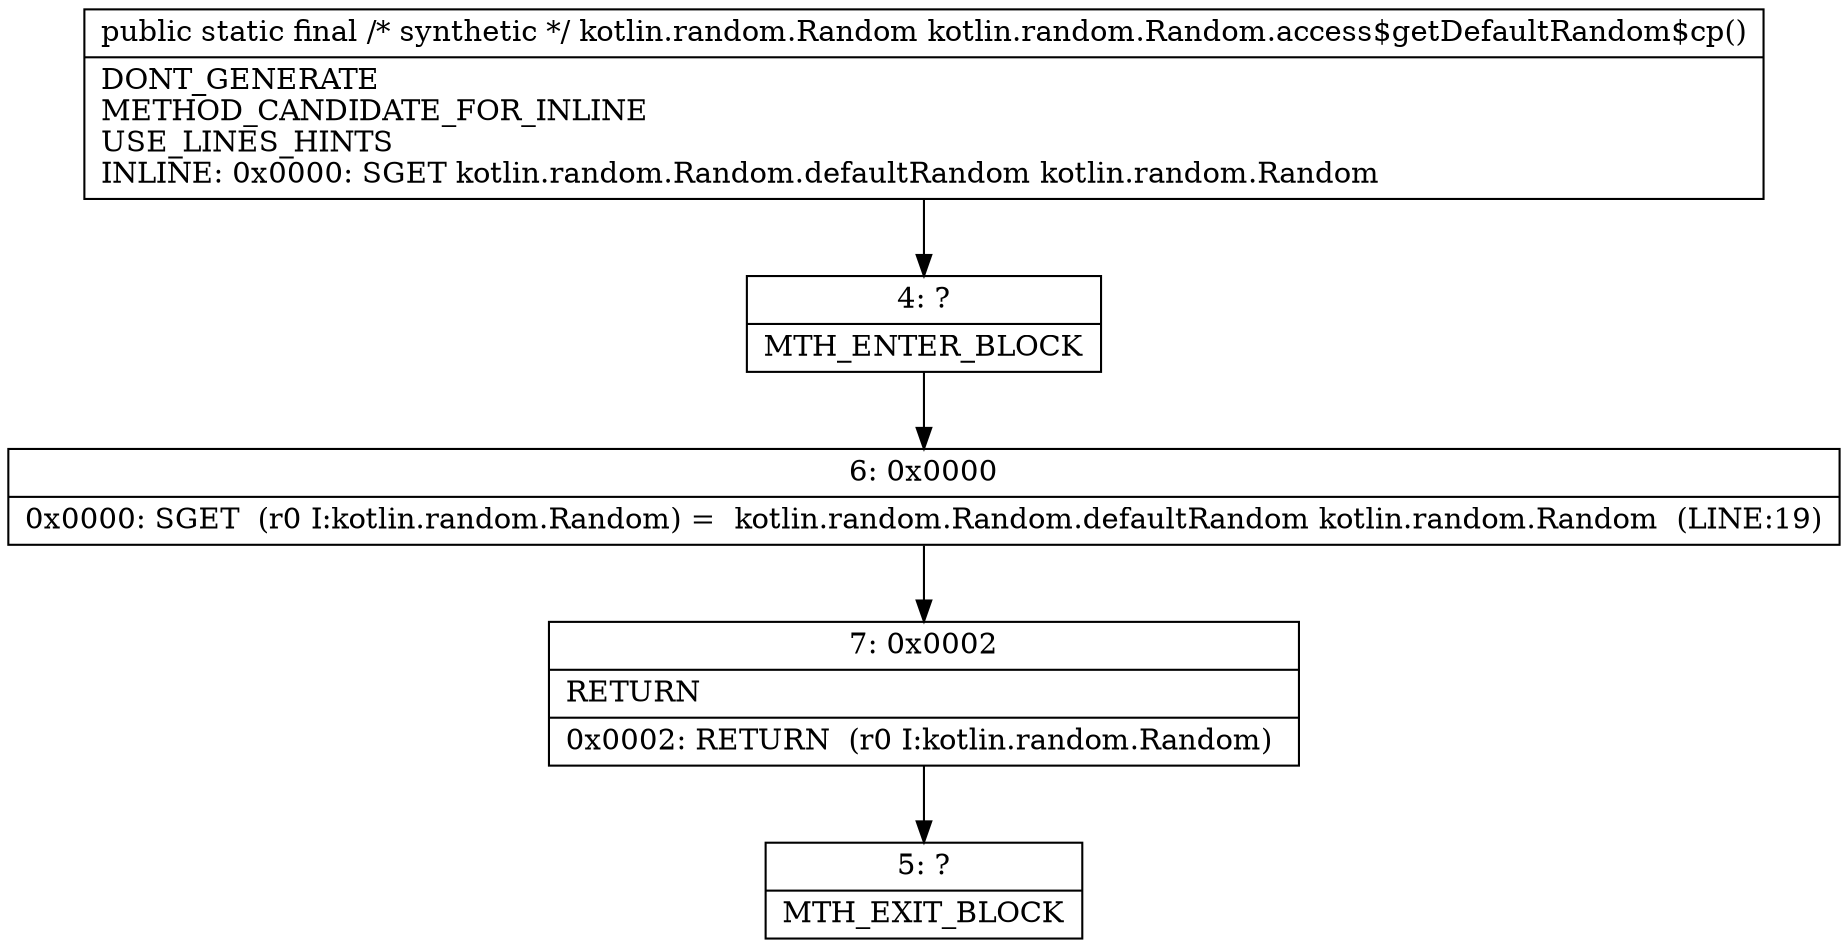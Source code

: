 digraph "CFG forkotlin.random.Random.access$getDefaultRandom$cp()Lkotlin\/random\/Random;" {
Node_4 [shape=record,label="{4\:\ ?|MTH_ENTER_BLOCK\l}"];
Node_6 [shape=record,label="{6\:\ 0x0000|0x0000: SGET  (r0 I:kotlin.random.Random) =  kotlin.random.Random.defaultRandom kotlin.random.Random  (LINE:19)\l}"];
Node_7 [shape=record,label="{7\:\ 0x0002|RETURN\l|0x0002: RETURN  (r0 I:kotlin.random.Random) \l}"];
Node_5 [shape=record,label="{5\:\ ?|MTH_EXIT_BLOCK\l}"];
MethodNode[shape=record,label="{public static final \/* synthetic *\/ kotlin.random.Random kotlin.random.Random.access$getDefaultRandom$cp()  | DONT_GENERATE\lMETHOD_CANDIDATE_FOR_INLINE\lUSE_LINES_HINTS\lINLINE: 0x0000: SGET   kotlin.random.Random.defaultRandom kotlin.random.Random\l}"];
MethodNode -> Node_4;Node_4 -> Node_6;
Node_6 -> Node_7;
Node_7 -> Node_5;
}


